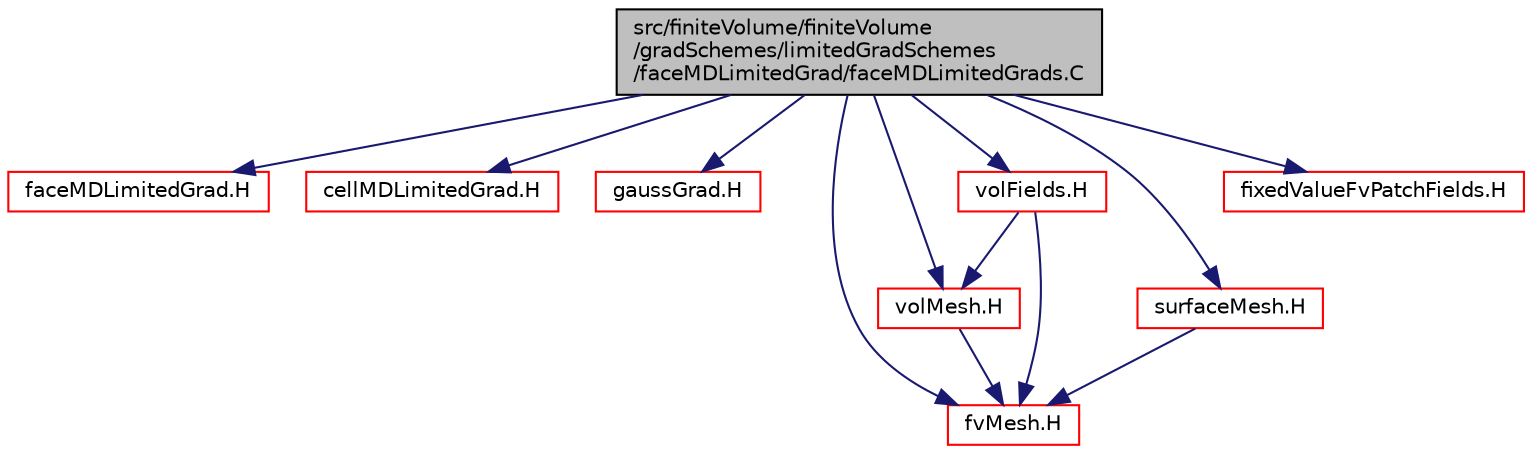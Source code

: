 digraph "src/finiteVolume/finiteVolume/gradSchemes/limitedGradSchemes/faceMDLimitedGrad/faceMDLimitedGrads.C"
{
  bgcolor="transparent";
  edge [fontname="Helvetica",fontsize="10",labelfontname="Helvetica",labelfontsize="10"];
  node [fontname="Helvetica",fontsize="10",shape=record];
  Node1 [label="src/finiteVolume/finiteVolume\l/gradSchemes/limitedGradSchemes\l/faceMDLimitedGrad/faceMDLimitedGrads.C",height=0.2,width=0.4,color="black", fillcolor="grey75", style="filled", fontcolor="black"];
  Node1 -> Node2 [color="midnightblue",fontsize="10",style="solid",fontname="Helvetica"];
  Node2 [label="faceMDLimitedGrad.H",height=0.2,width=0.4,color="red",URL="$a05752.html"];
  Node1 -> Node3 [color="midnightblue",fontsize="10",style="solid",fontname="Helvetica"];
  Node3 [label="cellMDLimitedGrad.H",height=0.2,width=0.4,color="red",URL="$a05748.html"];
  Node1 -> Node4 [color="midnightblue",fontsize="10",style="solid",fontname="Helvetica"];
  Node4 [label="gaussGrad.H",height=0.2,width=0.4,color="red",URL="$a05729.html"];
  Node1 -> Node5 [color="midnightblue",fontsize="10",style="solid",fontname="Helvetica"];
  Node5 [label="fvMesh.H",height=0.2,width=0.4,color="red",URL="$a05871.html"];
  Node1 -> Node6 [color="midnightblue",fontsize="10",style="solid",fontname="Helvetica"];
  Node6 [label="volMesh.H",height=0.2,width=0.4,color="red",URL="$a06158.html"];
  Node6 -> Node5 [color="midnightblue",fontsize="10",style="solid",fontname="Helvetica"];
  Node1 -> Node7 [color="midnightblue",fontsize="10",style="solid",fontname="Helvetica"];
  Node7 [label="surfaceMesh.H",height=0.2,width=0.4,color="red",URL="$a06157.html"];
  Node7 -> Node5 [color="midnightblue",fontsize="10",style="solid",fontname="Helvetica"];
  Node1 -> Node8 [color="midnightblue",fontsize="10",style="solid",fontname="Helvetica"];
  Node8 [label="volFields.H",height=0.2,width=0.4,color="red",URL="$a05609.html"];
  Node8 -> Node6 [color="midnightblue",fontsize="10",style="solid",fontname="Helvetica"];
  Node8 -> Node5 [color="midnightblue",fontsize="10",style="solid",fontname="Helvetica"];
  Node1 -> Node9 [color="midnightblue",fontsize="10",style="solid",fontname="Helvetica"];
  Node9 [label="fixedValueFvPatchFields.H",height=0.2,width=0.4,color="red",URL="$a05185.html"];
}
